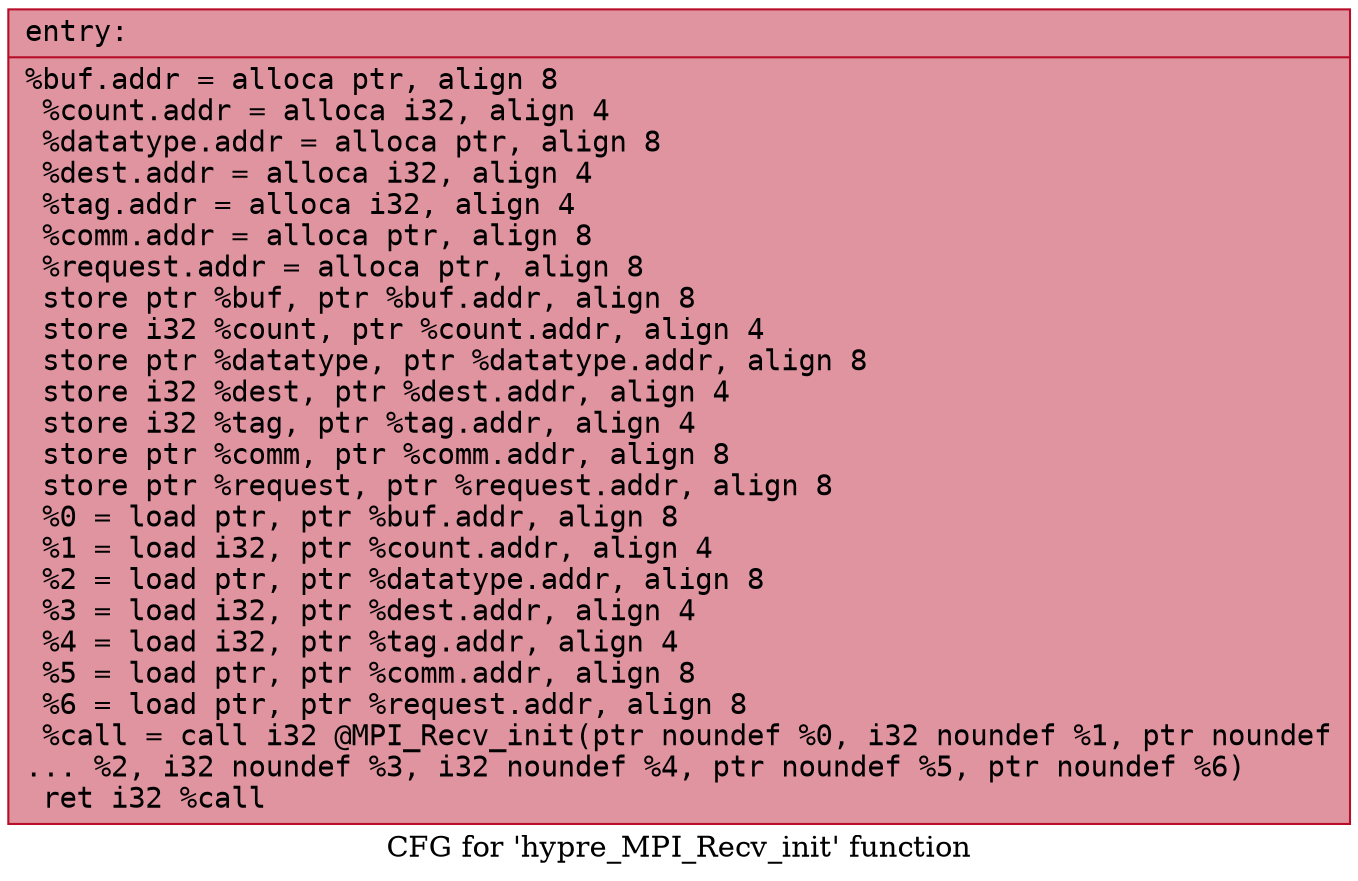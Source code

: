 digraph "CFG for 'hypre_MPI_Recv_init' function" {
	label="CFG for 'hypre_MPI_Recv_init' function";

	Node0x5555d664c3e0 [shape=record,color="#b70d28ff", style=filled, fillcolor="#b70d2870" fontname="Courier",label="{entry:\l|  %buf.addr = alloca ptr, align 8\l  %count.addr = alloca i32, align 4\l  %datatype.addr = alloca ptr, align 8\l  %dest.addr = alloca i32, align 4\l  %tag.addr = alloca i32, align 4\l  %comm.addr = alloca ptr, align 8\l  %request.addr = alloca ptr, align 8\l  store ptr %buf, ptr %buf.addr, align 8\l  store i32 %count, ptr %count.addr, align 4\l  store ptr %datatype, ptr %datatype.addr, align 8\l  store i32 %dest, ptr %dest.addr, align 4\l  store i32 %tag, ptr %tag.addr, align 4\l  store ptr %comm, ptr %comm.addr, align 8\l  store ptr %request, ptr %request.addr, align 8\l  %0 = load ptr, ptr %buf.addr, align 8\l  %1 = load i32, ptr %count.addr, align 4\l  %2 = load ptr, ptr %datatype.addr, align 8\l  %3 = load i32, ptr %dest.addr, align 4\l  %4 = load i32, ptr %tag.addr, align 4\l  %5 = load ptr, ptr %comm.addr, align 8\l  %6 = load ptr, ptr %request.addr, align 8\l  %call = call i32 @MPI_Recv_init(ptr noundef %0, i32 noundef %1, ptr noundef\l... %2, i32 noundef %3, i32 noundef %4, ptr noundef %5, ptr noundef %6)\l  ret i32 %call\l}"];
}
